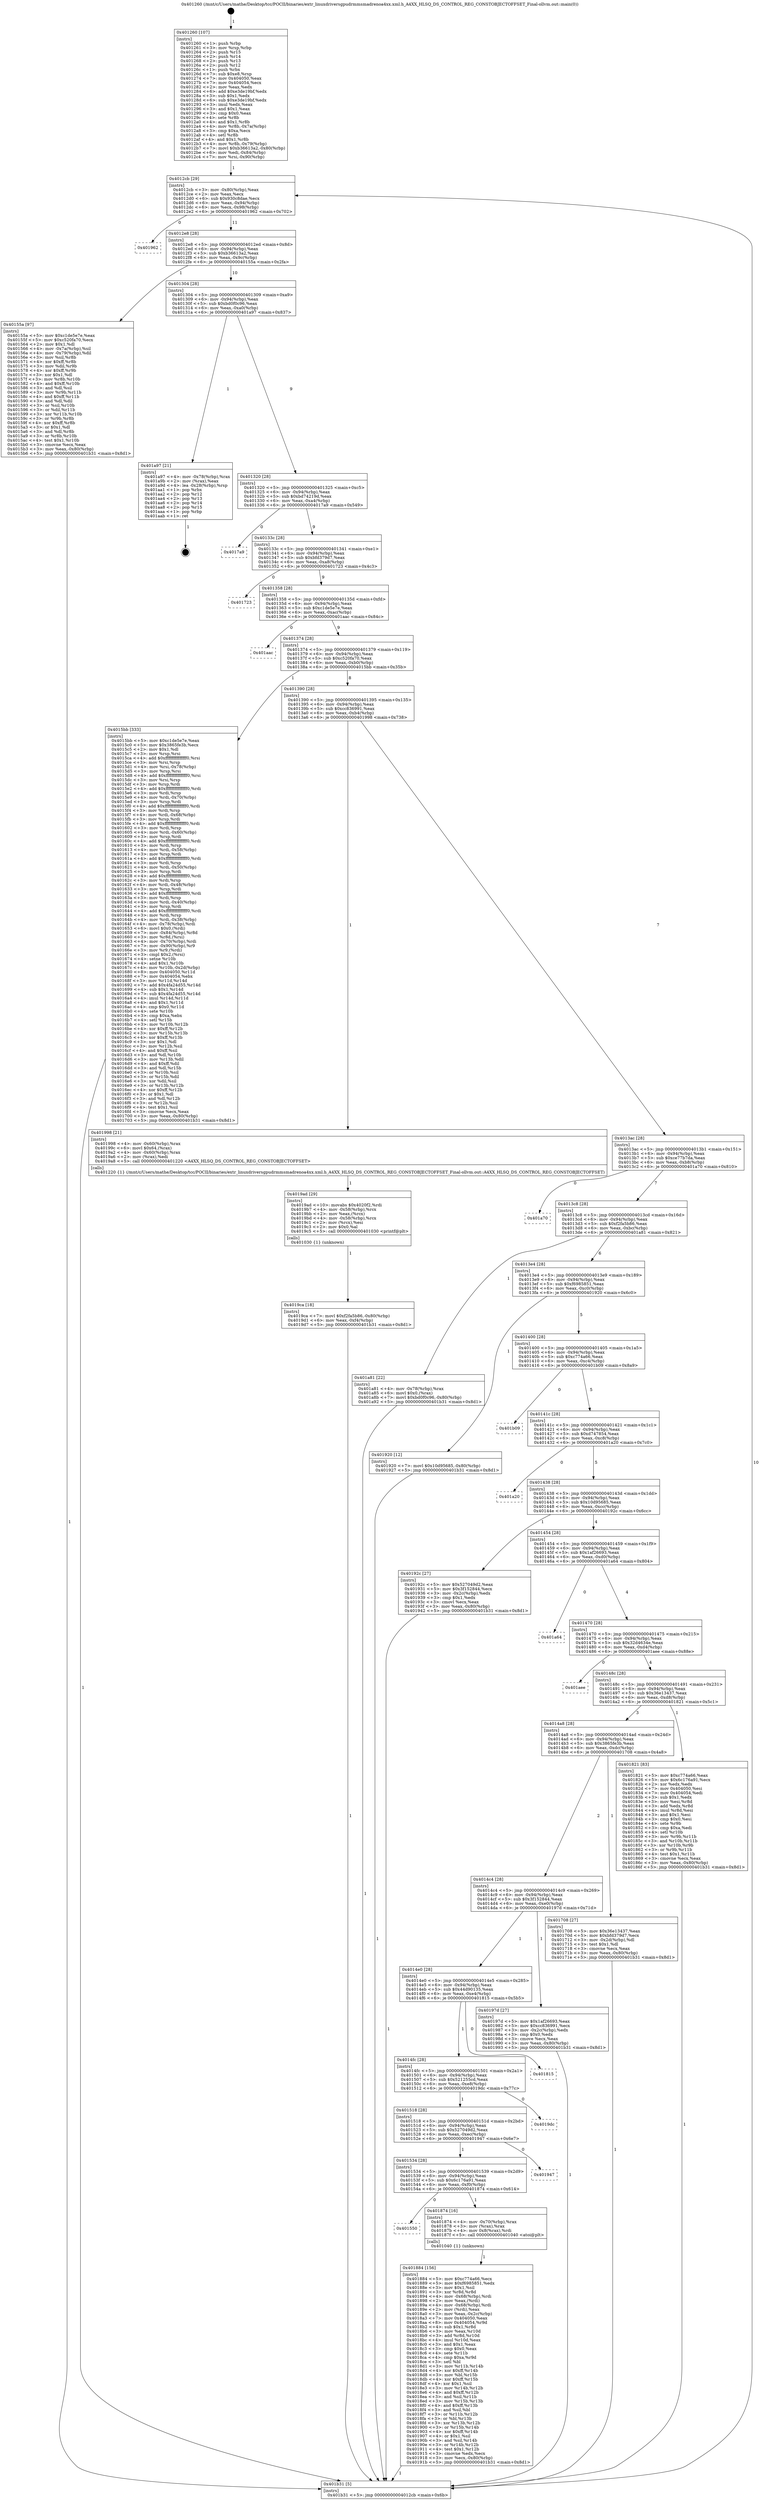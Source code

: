 digraph "0x401260" {
  label = "0x401260 (/mnt/c/Users/mathe/Desktop/tcc/POCII/binaries/extr_linuxdriversgpudrmmsmadrenoa4xx.xml.h_A4XX_HLSQ_DS_CONTROL_REG_CONSTOBJECTOFFSET_Final-ollvm.out::main(0))"
  labelloc = "t"
  node[shape=record]

  Entry [label="",width=0.3,height=0.3,shape=circle,fillcolor=black,style=filled]
  "0x4012cb" [label="{
     0x4012cb [29]\l
     | [instrs]\l
     &nbsp;&nbsp;0x4012cb \<+3\>: mov -0x80(%rbp),%eax\l
     &nbsp;&nbsp;0x4012ce \<+2\>: mov %eax,%ecx\l
     &nbsp;&nbsp;0x4012d0 \<+6\>: sub $0x930c8dae,%ecx\l
     &nbsp;&nbsp;0x4012d6 \<+6\>: mov %eax,-0x94(%rbp)\l
     &nbsp;&nbsp;0x4012dc \<+6\>: mov %ecx,-0x98(%rbp)\l
     &nbsp;&nbsp;0x4012e2 \<+6\>: je 0000000000401962 \<main+0x702\>\l
  }"]
  "0x401962" [label="{
     0x401962\l
  }", style=dashed]
  "0x4012e8" [label="{
     0x4012e8 [28]\l
     | [instrs]\l
     &nbsp;&nbsp;0x4012e8 \<+5\>: jmp 00000000004012ed \<main+0x8d\>\l
     &nbsp;&nbsp;0x4012ed \<+6\>: mov -0x94(%rbp),%eax\l
     &nbsp;&nbsp;0x4012f3 \<+5\>: sub $0xb36613a2,%eax\l
     &nbsp;&nbsp;0x4012f8 \<+6\>: mov %eax,-0x9c(%rbp)\l
     &nbsp;&nbsp;0x4012fe \<+6\>: je 000000000040155a \<main+0x2fa\>\l
  }"]
  Exit [label="",width=0.3,height=0.3,shape=circle,fillcolor=black,style=filled,peripheries=2]
  "0x40155a" [label="{
     0x40155a [97]\l
     | [instrs]\l
     &nbsp;&nbsp;0x40155a \<+5\>: mov $0xc1de5e7e,%eax\l
     &nbsp;&nbsp;0x40155f \<+5\>: mov $0xc520fa70,%ecx\l
     &nbsp;&nbsp;0x401564 \<+2\>: mov $0x1,%dl\l
     &nbsp;&nbsp;0x401566 \<+4\>: mov -0x7a(%rbp),%sil\l
     &nbsp;&nbsp;0x40156a \<+4\>: mov -0x79(%rbp),%dil\l
     &nbsp;&nbsp;0x40156e \<+3\>: mov %sil,%r8b\l
     &nbsp;&nbsp;0x401571 \<+4\>: xor $0xff,%r8b\l
     &nbsp;&nbsp;0x401575 \<+3\>: mov %dil,%r9b\l
     &nbsp;&nbsp;0x401578 \<+4\>: xor $0xff,%r9b\l
     &nbsp;&nbsp;0x40157c \<+3\>: xor $0x1,%dl\l
     &nbsp;&nbsp;0x40157f \<+3\>: mov %r8b,%r10b\l
     &nbsp;&nbsp;0x401582 \<+4\>: and $0xff,%r10b\l
     &nbsp;&nbsp;0x401586 \<+3\>: and %dl,%sil\l
     &nbsp;&nbsp;0x401589 \<+3\>: mov %r9b,%r11b\l
     &nbsp;&nbsp;0x40158c \<+4\>: and $0xff,%r11b\l
     &nbsp;&nbsp;0x401590 \<+3\>: and %dl,%dil\l
     &nbsp;&nbsp;0x401593 \<+3\>: or %sil,%r10b\l
     &nbsp;&nbsp;0x401596 \<+3\>: or %dil,%r11b\l
     &nbsp;&nbsp;0x401599 \<+3\>: xor %r11b,%r10b\l
     &nbsp;&nbsp;0x40159c \<+3\>: or %r9b,%r8b\l
     &nbsp;&nbsp;0x40159f \<+4\>: xor $0xff,%r8b\l
     &nbsp;&nbsp;0x4015a3 \<+3\>: or $0x1,%dl\l
     &nbsp;&nbsp;0x4015a6 \<+3\>: and %dl,%r8b\l
     &nbsp;&nbsp;0x4015a9 \<+3\>: or %r8b,%r10b\l
     &nbsp;&nbsp;0x4015ac \<+4\>: test $0x1,%r10b\l
     &nbsp;&nbsp;0x4015b0 \<+3\>: cmovne %ecx,%eax\l
     &nbsp;&nbsp;0x4015b3 \<+3\>: mov %eax,-0x80(%rbp)\l
     &nbsp;&nbsp;0x4015b6 \<+5\>: jmp 0000000000401b31 \<main+0x8d1\>\l
  }"]
  "0x401304" [label="{
     0x401304 [28]\l
     | [instrs]\l
     &nbsp;&nbsp;0x401304 \<+5\>: jmp 0000000000401309 \<main+0xa9\>\l
     &nbsp;&nbsp;0x401309 \<+6\>: mov -0x94(%rbp),%eax\l
     &nbsp;&nbsp;0x40130f \<+5\>: sub $0xbd0f0c96,%eax\l
     &nbsp;&nbsp;0x401314 \<+6\>: mov %eax,-0xa0(%rbp)\l
     &nbsp;&nbsp;0x40131a \<+6\>: je 0000000000401a97 \<main+0x837\>\l
  }"]
  "0x401b31" [label="{
     0x401b31 [5]\l
     | [instrs]\l
     &nbsp;&nbsp;0x401b31 \<+5\>: jmp 00000000004012cb \<main+0x6b\>\l
  }"]
  "0x401260" [label="{
     0x401260 [107]\l
     | [instrs]\l
     &nbsp;&nbsp;0x401260 \<+1\>: push %rbp\l
     &nbsp;&nbsp;0x401261 \<+3\>: mov %rsp,%rbp\l
     &nbsp;&nbsp;0x401264 \<+2\>: push %r15\l
     &nbsp;&nbsp;0x401266 \<+2\>: push %r14\l
     &nbsp;&nbsp;0x401268 \<+2\>: push %r13\l
     &nbsp;&nbsp;0x40126a \<+2\>: push %r12\l
     &nbsp;&nbsp;0x40126c \<+1\>: push %rbx\l
     &nbsp;&nbsp;0x40126d \<+7\>: sub $0xe8,%rsp\l
     &nbsp;&nbsp;0x401274 \<+7\>: mov 0x404050,%eax\l
     &nbsp;&nbsp;0x40127b \<+7\>: mov 0x404054,%ecx\l
     &nbsp;&nbsp;0x401282 \<+2\>: mov %eax,%edx\l
     &nbsp;&nbsp;0x401284 \<+6\>: add $0xe3de19bf,%edx\l
     &nbsp;&nbsp;0x40128a \<+3\>: sub $0x1,%edx\l
     &nbsp;&nbsp;0x40128d \<+6\>: sub $0xe3de19bf,%edx\l
     &nbsp;&nbsp;0x401293 \<+3\>: imul %edx,%eax\l
     &nbsp;&nbsp;0x401296 \<+3\>: and $0x1,%eax\l
     &nbsp;&nbsp;0x401299 \<+3\>: cmp $0x0,%eax\l
     &nbsp;&nbsp;0x40129c \<+4\>: sete %r8b\l
     &nbsp;&nbsp;0x4012a0 \<+4\>: and $0x1,%r8b\l
     &nbsp;&nbsp;0x4012a4 \<+4\>: mov %r8b,-0x7a(%rbp)\l
     &nbsp;&nbsp;0x4012a8 \<+3\>: cmp $0xa,%ecx\l
     &nbsp;&nbsp;0x4012ab \<+4\>: setl %r8b\l
     &nbsp;&nbsp;0x4012af \<+4\>: and $0x1,%r8b\l
     &nbsp;&nbsp;0x4012b3 \<+4\>: mov %r8b,-0x79(%rbp)\l
     &nbsp;&nbsp;0x4012b7 \<+7\>: movl $0xb36613a2,-0x80(%rbp)\l
     &nbsp;&nbsp;0x4012be \<+6\>: mov %edi,-0x84(%rbp)\l
     &nbsp;&nbsp;0x4012c4 \<+7\>: mov %rsi,-0x90(%rbp)\l
  }"]
  "0x4019ca" [label="{
     0x4019ca [18]\l
     | [instrs]\l
     &nbsp;&nbsp;0x4019ca \<+7\>: movl $0xf2fa5b86,-0x80(%rbp)\l
     &nbsp;&nbsp;0x4019d1 \<+6\>: mov %eax,-0xf4(%rbp)\l
     &nbsp;&nbsp;0x4019d7 \<+5\>: jmp 0000000000401b31 \<main+0x8d1\>\l
  }"]
  "0x401a97" [label="{
     0x401a97 [21]\l
     | [instrs]\l
     &nbsp;&nbsp;0x401a97 \<+4\>: mov -0x78(%rbp),%rax\l
     &nbsp;&nbsp;0x401a9b \<+2\>: mov (%rax),%eax\l
     &nbsp;&nbsp;0x401a9d \<+4\>: lea -0x28(%rbp),%rsp\l
     &nbsp;&nbsp;0x401aa1 \<+1\>: pop %rbx\l
     &nbsp;&nbsp;0x401aa2 \<+2\>: pop %r12\l
     &nbsp;&nbsp;0x401aa4 \<+2\>: pop %r13\l
     &nbsp;&nbsp;0x401aa6 \<+2\>: pop %r14\l
     &nbsp;&nbsp;0x401aa8 \<+2\>: pop %r15\l
     &nbsp;&nbsp;0x401aaa \<+1\>: pop %rbp\l
     &nbsp;&nbsp;0x401aab \<+1\>: ret\l
  }"]
  "0x401320" [label="{
     0x401320 [28]\l
     | [instrs]\l
     &nbsp;&nbsp;0x401320 \<+5\>: jmp 0000000000401325 \<main+0xc5\>\l
     &nbsp;&nbsp;0x401325 \<+6\>: mov -0x94(%rbp),%eax\l
     &nbsp;&nbsp;0x40132b \<+5\>: sub $0xbd74219d,%eax\l
     &nbsp;&nbsp;0x401330 \<+6\>: mov %eax,-0xa4(%rbp)\l
     &nbsp;&nbsp;0x401336 \<+6\>: je 00000000004017a9 \<main+0x549\>\l
  }"]
  "0x4019ad" [label="{
     0x4019ad [29]\l
     | [instrs]\l
     &nbsp;&nbsp;0x4019ad \<+10\>: movabs $0x4020f2,%rdi\l
     &nbsp;&nbsp;0x4019b7 \<+4\>: mov -0x58(%rbp),%rcx\l
     &nbsp;&nbsp;0x4019bb \<+2\>: mov %eax,(%rcx)\l
     &nbsp;&nbsp;0x4019bd \<+4\>: mov -0x58(%rbp),%rcx\l
     &nbsp;&nbsp;0x4019c1 \<+2\>: mov (%rcx),%esi\l
     &nbsp;&nbsp;0x4019c3 \<+2\>: mov $0x0,%al\l
     &nbsp;&nbsp;0x4019c5 \<+5\>: call 0000000000401030 \<printf@plt\>\l
     | [calls]\l
     &nbsp;&nbsp;0x401030 \{1\} (unknown)\l
  }"]
  "0x4017a9" [label="{
     0x4017a9\l
  }", style=dashed]
  "0x40133c" [label="{
     0x40133c [28]\l
     | [instrs]\l
     &nbsp;&nbsp;0x40133c \<+5\>: jmp 0000000000401341 \<main+0xe1\>\l
     &nbsp;&nbsp;0x401341 \<+6\>: mov -0x94(%rbp),%eax\l
     &nbsp;&nbsp;0x401347 \<+5\>: sub $0xbfd379d7,%eax\l
     &nbsp;&nbsp;0x40134c \<+6\>: mov %eax,-0xa8(%rbp)\l
     &nbsp;&nbsp;0x401352 \<+6\>: je 0000000000401723 \<main+0x4c3\>\l
  }"]
  "0x401884" [label="{
     0x401884 [156]\l
     | [instrs]\l
     &nbsp;&nbsp;0x401884 \<+5\>: mov $0xc774a66,%ecx\l
     &nbsp;&nbsp;0x401889 \<+5\>: mov $0xf6985851,%edx\l
     &nbsp;&nbsp;0x40188e \<+3\>: mov $0x1,%sil\l
     &nbsp;&nbsp;0x401891 \<+3\>: xor %r8d,%r8d\l
     &nbsp;&nbsp;0x401894 \<+4\>: mov -0x68(%rbp),%rdi\l
     &nbsp;&nbsp;0x401898 \<+2\>: mov %eax,(%rdi)\l
     &nbsp;&nbsp;0x40189a \<+4\>: mov -0x68(%rbp),%rdi\l
     &nbsp;&nbsp;0x40189e \<+2\>: mov (%rdi),%eax\l
     &nbsp;&nbsp;0x4018a0 \<+3\>: mov %eax,-0x2c(%rbp)\l
     &nbsp;&nbsp;0x4018a3 \<+7\>: mov 0x404050,%eax\l
     &nbsp;&nbsp;0x4018aa \<+8\>: mov 0x404054,%r9d\l
     &nbsp;&nbsp;0x4018b2 \<+4\>: sub $0x1,%r8d\l
     &nbsp;&nbsp;0x4018b6 \<+3\>: mov %eax,%r10d\l
     &nbsp;&nbsp;0x4018b9 \<+3\>: add %r8d,%r10d\l
     &nbsp;&nbsp;0x4018bc \<+4\>: imul %r10d,%eax\l
     &nbsp;&nbsp;0x4018c0 \<+3\>: and $0x1,%eax\l
     &nbsp;&nbsp;0x4018c3 \<+3\>: cmp $0x0,%eax\l
     &nbsp;&nbsp;0x4018c6 \<+4\>: sete %r11b\l
     &nbsp;&nbsp;0x4018ca \<+4\>: cmp $0xa,%r9d\l
     &nbsp;&nbsp;0x4018ce \<+3\>: setl %bl\l
     &nbsp;&nbsp;0x4018d1 \<+3\>: mov %r11b,%r14b\l
     &nbsp;&nbsp;0x4018d4 \<+4\>: xor $0xff,%r14b\l
     &nbsp;&nbsp;0x4018d8 \<+3\>: mov %bl,%r15b\l
     &nbsp;&nbsp;0x4018db \<+4\>: xor $0xff,%r15b\l
     &nbsp;&nbsp;0x4018df \<+4\>: xor $0x1,%sil\l
     &nbsp;&nbsp;0x4018e3 \<+3\>: mov %r14b,%r12b\l
     &nbsp;&nbsp;0x4018e6 \<+4\>: and $0xff,%r12b\l
     &nbsp;&nbsp;0x4018ea \<+3\>: and %sil,%r11b\l
     &nbsp;&nbsp;0x4018ed \<+3\>: mov %r15b,%r13b\l
     &nbsp;&nbsp;0x4018f0 \<+4\>: and $0xff,%r13b\l
     &nbsp;&nbsp;0x4018f4 \<+3\>: and %sil,%bl\l
     &nbsp;&nbsp;0x4018f7 \<+3\>: or %r11b,%r12b\l
     &nbsp;&nbsp;0x4018fa \<+3\>: or %bl,%r13b\l
     &nbsp;&nbsp;0x4018fd \<+3\>: xor %r13b,%r12b\l
     &nbsp;&nbsp;0x401900 \<+3\>: or %r15b,%r14b\l
     &nbsp;&nbsp;0x401903 \<+4\>: xor $0xff,%r14b\l
     &nbsp;&nbsp;0x401907 \<+4\>: or $0x1,%sil\l
     &nbsp;&nbsp;0x40190b \<+3\>: and %sil,%r14b\l
     &nbsp;&nbsp;0x40190e \<+3\>: or %r14b,%r12b\l
     &nbsp;&nbsp;0x401911 \<+4\>: test $0x1,%r12b\l
     &nbsp;&nbsp;0x401915 \<+3\>: cmovne %edx,%ecx\l
     &nbsp;&nbsp;0x401918 \<+3\>: mov %ecx,-0x80(%rbp)\l
     &nbsp;&nbsp;0x40191b \<+5\>: jmp 0000000000401b31 \<main+0x8d1\>\l
  }"]
  "0x401723" [label="{
     0x401723\l
  }", style=dashed]
  "0x401358" [label="{
     0x401358 [28]\l
     | [instrs]\l
     &nbsp;&nbsp;0x401358 \<+5\>: jmp 000000000040135d \<main+0xfd\>\l
     &nbsp;&nbsp;0x40135d \<+6\>: mov -0x94(%rbp),%eax\l
     &nbsp;&nbsp;0x401363 \<+5\>: sub $0xc1de5e7e,%eax\l
     &nbsp;&nbsp;0x401368 \<+6\>: mov %eax,-0xac(%rbp)\l
     &nbsp;&nbsp;0x40136e \<+6\>: je 0000000000401aac \<main+0x84c\>\l
  }"]
  "0x401550" [label="{
     0x401550\l
  }", style=dashed]
  "0x401aac" [label="{
     0x401aac\l
  }", style=dashed]
  "0x401374" [label="{
     0x401374 [28]\l
     | [instrs]\l
     &nbsp;&nbsp;0x401374 \<+5\>: jmp 0000000000401379 \<main+0x119\>\l
     &nbsp;&nbsp;0x401379 \<+6\>: mov -0x94(%rbp),%eax\l
     &nbsp;&nbsp;0x40137f \<+5\>: sub $0xc520fa70,%eax\l
     &nbsp;&nbsp;0x401384 \<+6\>: mov %eax,-0xb0(%rbp)\l
     &nbsp;&nbsp;0x40138a \<+6\>: je 00000000004015bb \<main+0x35b\>\l
  }"]
  "0x401874" [label="{
     0x401874 [16]\l
     | [instrs]\l
     &nbsp;&nbsp;0x401874 \<+4\>: mov -0x70(%rbp),%rax\l
     &nbsp;&nbsp;0x401878 \<+3\>: mov (%rax),%rax\l
     &nbsp;&nbsp;0x40187b \<+4\>: mov 0x8(%rax),%rdi\l
     &nbsp;&nbsp;0x40187f \<+5\>: call 0000000000401040 \<atoi@plt\>\l
     | [calls]\l
     &nbsp;&nbsp;0x401040 \{1\} (unknown)\l
  }"]
  "0x4015bb" [label="{
     0x4015bb [333]\l
     | [instrs]\l
     &nbsp;&nbsp;0x4015bb \<+5\>: mov $0xc1de5e7e,%eax\l
     &nbsp;&nbsp;0x4015c0 \<+5\>: mov $0x3865fe3b,%ecx\l
     &nbsp;&nbsp;0x4015c5 \<+2\>: mov $0x1,%dl\l
     &nbsp;&nbsp;0x4015c7 \<+3\>: mov %rsp,%rsi\l
     &nbsp;&nbsp;0x4015ca \<+4\>: add $0xfffffffffffffff0,%rsi\l
     &nbsp;&nbsp;0x4015ce \<+3\>: mov %rsi,%rsp\l
     &nbsp;&nbsp;0x4015d1 \<+4\>: mov %rsi,-0x78(%rbp)\l
     &nbsp;&nbsp;0x4015d5 \<+3\>: mov %rsp,%rsi\l
     &nbsp;&nbsp;0x4015d8 \<+4\>: add $0xfffffffffffffff0,%rsi\l
     &nbsp;&nbsp;0x4015dc \<+3\>: mov %rsi,%rsp\l
     &nbsp;&nbsp;0x4015df \<+3\>: mov %rsp,%rdi\l
     &nbsp;&nbsp;0x4015e2 \<+4\>: add $0xfffffffffffffff0,%rdi\l
     &nbsp;&nbsp;0x4015e6 \<+3\>: mov %rdi,%rsp\l
     &nbsp;&nbsp;0x4015e9 \<+4\>: mov %rdi,-0x70(%rbp)\l
     &nbsp;&nbsp;0x4015ed \<+3\>: mov %rsp,%rdi\l
     &nbsp;&nbsp;0x4015f0 \<+4\>: add $0xfffffffffffffff0,%rdi\l
     &nbsp;&nbsp;0x4015f4 \<+3\>: mov %rdi,%rsp\l
     &nbsp;&nbsp;0x4015f7 \<+4\>: mov %rdi,-0x68(%rbp)\l
     &nbsp;&nbsp;0x4015fb \<+3\>: mov %rsp,%rdi\l
     &nbsp;&nbsp;0x4015fe \<+4\>: add $0xfffffffffffffff0,%rdi\l
     &nbsp;&nbsp;0x401602 \<+3\>: mov %rdi,%rsp\l
     &nbsp;&nbsp;0x401605 \<+4\>: mov %rdi,-0x60(%rbp)\l
     &nbsp;&nbsp;0x401609 \<+3\>: mov %rsp,%rdi\l
     &nbsp;&nbsp;0x40160c \<+4\>: add $0xfffffffffffffff0,%rdi\l
     &nbsp;&nbsp;0x401610 \<+3\>: mov %rdi,%rsp\l
     &nbsp;&nbsp;0x401613 \<+4\>: mov %rdi,-0x58(%rbp)\l
     &nbsp;&nbsp;0x401617 \<+3\>: mov %rsp,%rdi\l
     &nbsp;&nbsp;0x40161a \<+4\>: add $0xfffffffffffffff0,%rdi\l
     &nbsp;&nbsp;0x40161e \<+3\>: mov %rdi,%rsp\l
     &nbsp;&nbsp;0x401621 \<+4\>: mov %rdi,-0x50(%rbp)\l
     &nbsp;&nbsp;0x401625 \<+3\>: mov %rsp,%rdi\l
     &nbsp;&nbsp;0x401628 \<+4\>: add $0xfffffffffffffff0,%rdi\l
     &nbsp;&nbsp;0x40162c \<+3\>: mov %rdi,%rsp\l
     &nbsp;&nbsp;0x40162f \<+4\>: mov %rdi,-0x48(%rbp)\l
     &nbsp;&nbsp;0x401633 \<+3\>: mov %rsp,%rdi\l
     &nbsp;&nbsp;0x401636 \<+4\>: add $0xfffffffffffffff0,%rdi\l
     &nbsp;&nbsp;0x40163a \<+3\>: mov %rdi,%rsp\l
     &nbsp;&nbsp;0x40163d \<+4\>: mov %rdi,-0x40(%rbp)\l
     &nbsp;&nbsp;0x401641 \<+3\>: mov %rsp,%rdi\l
     &nbsp;&nbsp;0x401644 \<+4\>: add $0xfffffffffffffff0,%rdi\l
     &nbsp;&nbsp;0x401648 \<+3\>: mov %rdi,%rsp\l
     &nbsp;&nbsp;0x40164b \<+4\>: mov %rdi,-0x38(%rbp)\l
     &nbsp;&nbsp;0x40164f \<+4\>: mov -0x78(%rbp),%rdi\l
     &nbsp;&nbsp;0x401653 \<+6\>: movl $0x0,(%rdi)\l
     &nbsp;&nbsp;0x401659 \<+7\>: mov -0x84(%rbp),%r8d\l
     &nbsp;&nbsp;0x401660 \<+3\>: mov %r8d,(%rsi)\l
     &nbsp;&nbsp;0x401663 \<+4\>: mov -0x70(%rbp),%rdi\l
     &nbsp;&nbsp;0x401667 \<+7\>: mov -0x90(%rbp),%r9\l
     &nbsp;&nbsp;0x40166e \<+3\>: mov %r9,(%rdi)\l
     &nbsp;&nbsp;0x401671 \<+3\>: cmpl $0x2,(%rsi)\l
     &nbsp;&nbsp;0x401674 \<+4\>: setne %r10b\l
     &nbsp;&nbsp;0x401678 \<+4\>: and $0x1,%r10b\l
     &nbsp;&nbsp;0x40167c \<+4\>: mov %r10b,-0x2d(%rbp)\l
     &nbsp;&nbsp;0x401680 \<+8\>: mov 0x404050,%r11d\l
     &nbsp;&nbsp;0x401688 \<+7\>: mov 0x404054,%ebx\l
     &nbsp;&nbsp;0x40168f \<+3\>: mov %r11d,%r14d\l
     &nbsp;&nbsp;0x401692 \<+7\>: add $0x4fa24d55,%r14d\l
     &nbsp;&nbsp;0x401699 \<+4\>: sub $0x1,%r14d\l
     &nbsp;&nbsp;0x40169d \<+7\>: sub $0x4fa24d55,%r14d\l
     &nbsp;&nbsp;0x4016a4 \<+4\>: imul %r14d,%r11d\l
     &nbsp;&nbsp;0x4016a8 \<+4\>: and $0x1,%r11d\l
     &nbsp;&nbsp;0x4016ac \<+4\>: cmp $0x0,%r11d\l
     &nbsp;&nbsp;0x4016b0 \<+4\>: sete %r10b\l
     &nbsp;&nbsp;0x4016b4 \<+3\>: cmp $0xa,%ebx\l
     &nbsp;&nbsp;0x4016b7 \<+4\>: setl %r15b\l
     &nbsp;&nbsp;0x4016bb \<+3\>: mov %r10b,%r12b\l
     &nbsp;&nbsp;0x4016be \<+4\>: xor $0xff,%r12b\l
     &nbsp;&nbsp;0x4016c2 \<+3\>: mov %r15b,%r13b\l
     &nbsp;&nbsp;0x4016c5 \<+4\>: xor $0xff,%r13b\l
     &nbsp;&nbsp;0x4016c9 \<+3\>: xor $0x1,%dl\l
     &nbsp;&nbsp;0x4016cc \<+3\>: mov %r12b,%sil\l
     &nbsp;&nbsp;0x4016cf \<+4\>: and $0xff,%sil\l
     &nbsp;&nbsp;0x4016d3 \<+3\>: and %dl,%r10b\l
     &nbsp;&nbsp;0x4016d6 \<+3\>: mov %r13b,%dil\l
     &nbsp;&nbsp;0x4016d9 \<+4\>: and $0xff,%dil\l
     &nbsp;&nbsp;0x4016dd \<+3\>: and %dl,%r15b\l
     &nbsp;&nbsp;0x4016e0 \<+3\>: or %r10b,%sil\l
     &nbsp;&nbsp;0x4016e3 \<+3\>: or %r15b,%dil\l
     &nbsp;&nbsp;0x4016e6 \<+3\>: xor %dil,%sil\l
     &nbsp;&nbsp;0x4016e9 \<+3\>: or %r13b,%r12b\l
     &nbsp;&nbsp;0x4016ec \<+4\>: xor $0xff,%r12b\l
     &nbsp;&nbsp;0x4016f0 \<+3\>: or $0x1,%dl\l
     &nbsp;&nbsp;0x4016f3 \<+3\>: and %dl,%r12b\l
     &nbsp;&nbsp;0x4016f6 \<+3\>: or %r12b,%sil\l
     &nbsp;&nbsp;0x4016f9 \<+4\>: test $0x1,%sil\l
     &nbsp;&nbsp;0x4016fd \<+3\>: cmovne %ecx,%eax\l
     &nbsp;&nbsp;0x401700 \<+3\>: mov %eax,-0x80(%rbp)\l
     &nbsp;&nbsp;0x401703 \<+5\>: jmp 0000000000401b31 \<main+0x8d1\>\l
  }"]
  "0x401390" [label="{
     0x401390 [28]\l
     | [instrs]\l
     &nbsp;&nbsp;0x401390 \<+5\>: jmp 0000000000401395 \<main+0x135\>\l
     &nbsp;&nbsp;0x401395 \<+6\>: mov -0x94(%rbp),%eax\l
     &nbsp;&nbsp;0x40139b \<+5\>: sub $0xcc836991,%eax\l
     &nbsp;&nbsp;0x4013a0 \<+6\>: mov %eax,-0xb4(%rbp)\l
     &nbsp;&nbsp;0x4013a6 \<+6\>: je 0000000000401998 \<main+0x738\>\l
  }"]
  "0x401534" [label="{
     0x401534 [28]\l
     | [instrs]\l
     &nbsp;&nbsp;0x401534 \<+5\>: jmp 0000000000401539 \<main+0x2d9\>\l
     &nbsp;&nbsp;0x401539 \<+6\>: mov -0x94(%rbp),%eax\l
     &nbsp;&nbsp;0x40153f \<+5\>: sub $0x6c176a91,%eax\l
     &nbsp;&nbsp;0x401544 \<+6\>: mov %eax,-0xf0(%rbp)\l
     &nbsp;&nbsp;0x40154a \<+6\>: je 0000000000401874 \<main+0x614\>\l
  }"]
  "0x401947" [label="{
     0x401947\l
  }", style=dashed]
  "0x401998" [label="{
     0x401998 [21]\l
     | [instrs]\l
     &nbsp;&nbsp;0x401998 \<+4\>: mov -0x60(%rbp),%rax\l
     &nbsp;&nbsp;0x40199c \<+6\>: movl $0x64,(%rax)\l
     &nbsp;&nbsp;0x4019a2 \<+4\>: mov -0x60(%rbp),%rax\l
     &nbsp;&nbsp;0x4019a6 \<+2\>: mov (%rax),%edi\l
     &nbsp;&nbsp;0x4019a8 \<+5\>: call 0000000000401220 \<A4XX_HLSQ_DS_CONTROL_REG_CONSTOBJECTOFFSET\>\l
     | [calls]\l
     &nbsp;&nbsp;0x401220 \{1\} (/mnt/c/Users/mathe/Desktop/tcc/POCII/binaries/extr_linuxdriversgpudrmmsmadrenoa4xx.xml.h_A4XX_HLSQ_DS_CONTROL_REG_CONSTOBJECTOFFSET_Final-ollvm.out::A4XX_HLSQ_DS_CONTROL_REG_CONSTOBJECTOFFSET)\l
  }"]
  "0x4013ac" [label="{
     0x4013ac [28]\l
     | [instrs]\l
     &nbsp;&nbsp;0x4013ac \<+5\>: jmp 00000000004013b1 \<main+0x151\>\l
     &nbsp;&nbsp;0x4013b1 \<+6\>: mov -0x94(%rbp),%eax\l
     &nbsp;&nbsp;0x4013b7 \<+5\>: sub $0xce77b7da,%eax\l
     &nbsp;&nbsp;0x4013bc \<+6\>: mov %eax,-0xb8(%rbp)\l
     &nbsp;&nbsp;0x4013c2 \<+6\>: je 0000000000401a70 \<main+0x810\>\l
  }"]
  "0x401518" [label="{
     0x401518 [28]\l
     | [instrs]\l
     &nbsp;&nbsp;0x401518 \<+5\>: jmp 000000000040151d \<main+0x2bd\>\l
     &nbsp;&nbsp;0x40151d \<+6\>: mov -0x94(%rbp),%eax\l
     &nbsp;&nbsp;0x401523 \<+5\>: sub $0x527049d2,%eax\l
     &nbsp;&nbsp;0x401528 \<+6\>: mov %eax,-0xec(%rbp)\l
     &nbsp;&nbsp;0x40152e \<+6\>: je 0000000000401947 \<main+0x6e7\>\l
  }"]
  "0x401a70" [label="{
     0x401a70\l
  }", style=dashed]
  "0x4013c8" [label="{
     0x4013c8 [28]\l
     | [instrs]\l
     &nbsp;&nbsp;0x4013c8 \<+5\>: jmp 00000000004013cd \<main+0x16d\>\l
     &nbsp;&nbsp;0x4013cd \<+6\>: mov -0x94(%rbp),%eax\l
     &nbsp;&nbsp;0x4013d3 \<+5\>: sub $0xf2fa5b86,%eax\l
     &nbsp;&nbsp;0x4013d8 \<+6\>: mov %eax,-0xbc(%rbp)\l
     &nbsp;&nbsp;0x4013de \<+6\>: je 0000000000401a81 \<main+0x821\>\l
  }"]
  "0x4019dc" [label="{
     0x4019dc\l
  }", style=dashed]
  "0x401a81" [label="{
     0x401a81 [22]\l
     | [instrs]\l
     &nbsp;&nbsp;0x401a81 \<+4\>: mov -0x78(%rbp),%rax\l
     &nbsp;&nbsp;0x401a85 \<+6\>: movl $0x0,(%rax)\l
     &nbsp;&nbsp;0x401a8b \<+7\>: movl $0xbd0f0c96,-0x80(%rbp)\l
     &nbsp;&nbsp;0x401a92 \<+5\>: jmp 0000000000401b31 \<main+0x8d1\>\l
  }"]
  "0x4013e4" [label="{
     0x4013e4 [28]\l
     | [instrs]\l
     &nbsp;&nbsp;0x4013e4 \<+5\>: jmp 00000000004013e9 \<main+0x189\>\l
     &nbsp;&nbsp;0x4013e9 \<+6\>: mov -0x94(%rbp),%eax\l
     &nbsp;&nbsp;0x4013ef \<+5\>: sub $0xf6985851,%eax\l
     &nbsp;&nbsp;0x4013f4 \<+6\>: mov %eax,-0xc0(%rbp)\l
     &nbsp;&nbsp;0x4013fa \<+6\>: je 0000000000401920 \<main+0x6c0\>\l
  }"]
  "0x4014fc" [label="{
     0x4014fc [28]\l
     | [instrs]\l
     &nbsp;&nbsp;0x4014fc \<+5\>: jmp 0000000000401501 \<main+0x2a1\>\l
     &nbsp;&nbsp;0x401501 \<+6\>: mov -0x94(%rbp),%eax\l
     &nbsp;&nbsp;0x401507 \<+5\>: sub $0x521255cd,%eax\l
     &nbsp;&nbsp;0x40150c \<+6\>: mov %eax,-0xe8(%rbp)\l
     &nbsp;&nbsp;0x401512 \<+6\>: je 00000000004019dc \<main+0x77c\>\l
  }"]
  "0x401920" [label="{
     0x401920 [12]\l
     | [instrs]\l
     &nbsp;&nbsp;0x401920 \<+7\>: movl $0x10d95685,-0x80(%rbp)\l
     &nbsp;&nbsp;0x401927 \<+5\>: jmp 0000000000401b31 \<main+0x8d1\>\l
  }"]
  "0x401400" [label="{
     0x401400 [28]\l
     | [instrs]\l
     &nbsp;&nbsp;0x401400 \<+5\>: jmp 0000000000401405 \<main+0x1a5\>\l
     &nbsp;&nbsp;0x401405 \<+6\>: mov -0x94(%rbp),%eax\l
     &nbsp;&nbsp;0x40140b \<+5\>: sub $0xc774a66,%eax\l
     &nbsp;&nbsp;0x401410 \<+6\>: mov %eax,-0xc4(%rbp)\l
     &nbsp;&nbsp;0x401416 \<+6\>: je 0000000000401b09 \<main+0x8a9\>\l
  }"]
  "0x401815" [label="{
     0x401815\l
  }", style=dashed]
  "0x401b09" [label="{
     0x401b09\l
  }", style=dashed]
  "0x40141c" [label="{
     0x40141c [28]\l
     | [instrs]\l
     &nbsp;&nbsp;0x40141c \<+5\>: jmp 0000000000401421 \<main+0x1c1\>\l
     &nbsp;&nbsp;0x401421 \<+6\>: mov -0x94(%rbp),%eax\l
     &nbsp;&nbsp;0x401427 \<+5\>: sub $0xd747854,%eax\l
     &nbsp;&nbsp;0x40142c \<+6\>: mov %eax,-0xc8(%rbp)\l
     &nbsp;&nbsp;0x401432 \<+6\>: je 0000000000401a20 \<main+0x7c0\>\l
  }"]
  "0x4014e0" [label="{
     0x4014e0 [28]\l
     | [instrs]\l
     &nbsp;&nbsp;0x4014e0 \<+5\>: jmp 00000000004014e5 \<main+0x285\>\l
     &nbsp;&nbsp;0x4014e5 \<+6\>: mov -0x94(%rbp),%eax\l
     &nbsp;&nbsp;0x4014eb \<+5\>: sub $0x44d90135,%eax\l
     &nbsp;&nbsp;0x4014f0 \<+6\>: mov %eax,-0xe4(%rbp)\l
     &nbsp;&nbsp;0x4014f6 \<+6\>: je 0000000000401815 \<main+0x5b5\>\l
  }"]
  "0x401a20" [label="{
     0x401a20\l
  }", style=dashed]
  "0x401438" [label="{
     0x401438 [28]\l
     | [instrs]\l
     &nbsp;&nbsp;0x401438 \<+5\>: jmp 000000000040143d \<main+0x1dd\>\l
     &nbsp;&nbsp;0x40143d \<+6\>: mov -0x94(%rbp),%eax\l
     &nbsp;&nbsp;0x401443 \<+5\>: sub $0x10d95685,%eax\l
     &nbsp;&nbsp;0x401448 \<+6\>: mov %eax,-0xcc(%rbp)\l
     &nbsp;&nbsp;0x40144e \<+6\>: je 000000000040192c \<main+0x6cc\>\l
  }"]
  "0x40197d" [label="{
     0x40197d [27]\l
     | [instrs]\l
     &nbsp;&nbsp;0x40197d \<+5\>: mov $0x1af26693,%eax\l
     &nbsp;&nbsp;0x401982 \<+5\>: mov $0xcc836991,%ecx\l
     &nbsp;&nbsp;0x401987 \<+3\>: mov -0x2c(%rbp),%edx\l
     &nbsp;&nbsp;0x40198a \<+3\>: cmp $0x0,%edx\l
     &nbsp;&nbsp;0x40198d \<+3\>: cmove %ecx,%eax\l
     &nbsp;&nbsp;0x401990 \<+3\>: mov %eax,-0x80(%rbp)\l
     &nbsp;&nbsp;0x401993 \<+5\>: jmp 0000000000401b31 \<main+0x8d1\>\l
  }"]
  "0x40192c" [label="{
     0x40192c [27]\l
     | [instrs]\l
     &nbsp;&nbsp;0x40192c \<+5\>: mov $0x527049d2,%eax\l
     &nbsp;&nbsp;0x401931 \<+5\>: mov $0x3f152844,%ecx\l
     &nbsp;&nbsp;0x401936 \<+3\>: mov -0x2c(%rbp),%edx\l
     &nbsp;&nbsp;0x401939 \<+3\>: cmp $0x1,%edx\l
     &nbsp;&nbsp;0x40193c \<+3\>: cmovl %ecx,%eax\l
     &nbsp;&nbsp;0x40193f \<+3\>: mov %eax,-0x80(%rbp)\l
     &nbsp;&nbsp;0x401942 \<+5\>: jmp 0000000000401b31 \<main+0x8d1\>\l
  }"]
  "0x401454" [label="{
     0x401454 [28]\l
     | [instrs]\l
     &nbsp;&nbsp;0x401454 \<+5\>: jmp 0000000000401459 \<main+0x1f9\>\l
     &nbsp;&nbsp;0x401459 \<+6\>: mov -0x94(%rbp),%eax\l
     &nbsp;&nbsp;0x40145f \<+5\>: sub $0x1af26693,%eax\l
     &nbsp;&nbsp;0x401464 \<+6\>: mov %eax,-0xd0(%rbp)\l
     &nbsp;&nbsp;0x40146a \<+6\>: je 0000000000401a64 \<main+0x804\>\l
  }"]
  "0x4014c4" [label="{
     0x4014c4 [28]\l
     | [instrs]\l
     &nbsp;&nbsp;0x4014c4 \<+5\>: jmp 00000000004014c9 \<main+0x269\>\l
     &nbsp;&nbsp;0x4014c9 \<+6\>: mov -0x94(%rbp),%eax\l
     &nbsp;&nbsp;0x4014cf \<+5\>: sub $0x3f152844,%eax\l
     &nbsp;&nbsp;0x4014d4 \<+6\>: mov %eax,-0xe0(%rbp)\l
     &nbsp;&nbsp;0x4014da \<+6\>: je 000000000040197d \<main+0x71d\>\l
  }"]
  "0x401a64" [label="{
     0x401a64\l
  }", style=dashed]
  "0x401470" [label="{
     0x401470 [28]\l
     | [instrs]\l
     &nbsp;&nbsp;0x401470 \<+5\>: jmp 0000000000401475 \<main+0x215\>\l
     &nbsp;&nbsp;0x401475 \<+6\>: mov -0x94(%rbp),%eax\l
     &nbsp;&nbsp;0x40147b \<+5\>: sub $0x32d4634e,%eax\l
     &nbsp;&nbsp;0x401480 \<+6\>: mov %eax,-0xd4(%rbp)\l
     &nbsp;&nbsp;0x401486 \<+6\>: je 0000000000401aee \<main+0x88e\>\l
  }"]
  "0x401708" [label="{
     0x401708 [27]\l
     | [instrs]\l
     &nbsp;&nbsp;0x401708 \<+5\>: mov $0x36e13437,%eax\l
     &nbsp;&nbsp;0x40170d \<+5\>: mov $0xbfd379d7,%ecx\l
     &nbsp;&nbsp;0x401712 \<+3\>: mov -0x2d(%rbp),%dl\l
     &nbsp;&nbsp;0x401715 \<+3\>: test $0x1,%dl\l
     &nbsp;&nbsp;0x401718 \<+3\>: cmovne %ecx,%eax\l
     &nbsp;&nbsp;0x40171b \<+3\>: mov %eax,-0x80(%rbp)\l
     &nbsp;&nbsp;0x40171e \<+5\>: jmp 0000000000401b31 \<main+0x8d1\>\l
  }"]
  "0x401aee" [label="{
     0x401aee\l
  }", style=dashed]
  "0x40148c" [label="{
     0x40148c [28]\l
     | [instrs]\l
     &nbsp;&nbsp;0x40148c \<+5\>: jmp 0000000000401491 \<main+0x231\>\l
     &nbsp;&nbsp;0x401491 \<+6\>: mov -0x94(%rbp),%eax\l
     &nbsp;&nbsp;0x401497 \<+5\>: sub $0x36e13437,%eax\l
     &nbsp;&nbsp;0x40149c \<+6\>: mov %eax,-0xd8(%rbp)\l
     &nbsp;&nbsp;0x4014a2 \<+6\>: je 0000000000401821 \<main+0x5c1\>\l
  }"]
  "0x4014a8" [label="{
     0x4014a8 [28]\l
     | [instrs]\l
     &nbsp;&nbsp;0x4014a8 \<+5\>: jmp 00000000004014ad \<main+0x24d\>\l
     &nbsp;&nbsp;0x4014ad \<+6\>: mov -0x94(%rbp),%eax\l
     &nbsp;&nbsp;0x4014b3 \<+5\>: sub $0x3865fe3b,%eax\l
     &nbsp;&nbsp;0x4014b8 \<+6\>: mov %eax,-0xdc(%rbp)\l
     &nbsp;&nbsp;0x4014be \<+6\>: je 0000000000401708 \<main+0x4a8\>\l
  }"]
  "0x401821" [label="{
     0x401821 [83]\l
     | [instrs]\l
     &nbsp;&nbsp;0x401821 \<+5\>: mov $0xc774a66,%eax\l
     &nbsp;&nbsp;0x401826 \<+5\>: mov $0x6c176a91,%ecx\l
     &nbsp;&nbsp;0x40182b \<+2\>: xor %edx,%edx\l
     &nbsp;&nbsp;0x40182d \<+7\>: mov 0x404050,%esi\l
     &nbsp;&nbsp;0x401834 \<+7\>: mov 0x404054,%edi\l
     &nbsp;&nbsp;0x40183b \<+3\>: sub $0x1,%edx\l
     &nbsp;&nbsp;0x40183e \<+3\>: mov %esi,%r8d\l
     &nbsp;&nbsp;0x401841 \<+3\>: add %edx,%r8d\l
     &nbsp;&nbsp;0x401844 \<+4\>: imul %r8d,%esi\l
     &nbsp;&nbsp;0x401848 \<+3\>: and $0x1,%esi\l
     &nbsp;&nbsp;0x40184b \<+3\>: cmp $0x0,%esi\l
     &nbsp;&nbsp;0x40184e \<+4\>: sete %r9b\l
     &nbsp;&nbsp;0x401852 \<+3\>: cmp $0xa,%edi\l
     &nbsp;&nbsp;0x401855 \<+4\>: setl %r10b\l
     &nbsp;&nbsp;0x401859 \<+3\>: mov %r9b,%r11b\l
     &nbsp;&nbsp;0x40185c \<+3\>: and %r10b,%r11b\l
     &nbsp;&nbsp;0x40185f \<+3\>: xor %r10b,%r9b\l
     &nbsp;&nbsp;0x401862 \<+3\>: or %r9b,%r11b\l
     &nbsp;&nbsp;0x401865 \<+4\>: test $0x1,%r11b\l
     &nbsp;&nbsp;0x401869 \<+3\>: cmovne %ecx,%eax\l
     &nbsp;&nbsp;0x40186c \<+3\>: mov %eax,-0x80(%rbp)\l
     &nbsp;&nbsp;0x40186f \<+5\>: jmp 0000000000401b31 \<main+0x8d1\>\l
  }"]
  Entry -> "0x401260" [label=" 1"]
  "0x4012cb" -> "0x401962" [label=" 0"]
  "0x4012cb" -> "0x4012e8" [label=" 11"]
  "0x401a97" -> Exit [label=" 1"]
  "0x4012e8" -> "0x40155a" [label=" 1"]
  "0x4012e8" -> "0x401304" [label=" 10"]
  "0x40155a" -> "0x401b31" [label=" 1"]
  "0x401260" -> "0x4012cb" [label=" 1"]
  "0x401b31" -> "0x4012cb" [label=" 10"]
  "0x401a81" -> "0x401b31" [label=" 1"]
  "0x401304" -> "0x401a97" [label=" 1"]
  "0x401304" -> "0x401320" [label=" 9"]
  "0x4019ca" -> "0x401b31" [label=" 1"]
  "0x401320" -> "0x4017a9" [label=" 0"]
  "0x401320" -> "0x40133c" [label=" 9"]
  "0x4019ad" -> "0x4019ca" [label=" 1"]
  "0x40133c" -> "0x401723" [label=" 0"]
  "0x40133c" -> "0x401358" [label=" 9"]
  "0x401998" -> "0x4019ad" [label=" 1"]
  "0x401358" -> "0x401aac" [label=" 0"]
  "0x401358" -> "0x401374" [label=" 9"]
  "0x40197d" -> "0x401b31" [label=" 1"]
  "0x401374" -> "0x4015bb" [label=" 1"]
  "0x401374" -> "0x401390" [label=" 8"]
  "0x40192c" -> "0x401b31" [label=" 1"]
  "0x4015bb" -> "0x401b31" [label=" 1"]
  "0x401884" -> "0x401b31" [label=" 1"]
  "0x401390" -> "0x401998" [label=" 1"]
  "0x401390" -> "0x4013ac" [label=" 7"]
  "0x401874" -> "0x401884" [label=" 1"]
  "0x4013ac" -> "0x401a70" [label=" 0"]
  "0x4013ac" -> "0x4013c8" [label=" 7"]
  "0x401534" -> "0x401874" [label=" 1"]
  "0x4013c8" -> "0x401a81" [label=" 1"]
  "0x4013c8" -> "0x4013e4" [label=" 6"]
  "0x401920" -> "0x401b31" [label=" 1"]
  "0x4013e4" -> "0x401920" [label=" 1"]
  "0x4013e4" -> "0x401400" [label=" 5"]
  "0x401518" -> "0x401947" [label=" 0"]
  "0x401400" -> "0x401b09" [label=" 0"]
  "0x401400" -> "0x40141c" [label=" 5"]
  "0x401534" -> "0x401550" [label=" 0"]
  "0x40141c" -> "0x401a20" [label=" 0"]
  "0x40141c" -> "0x401438" [label=" 5"]
  "0x4014fc" -> "0x4019dc" [label=" 0"]
  "0x401438" -> "0x40192c" [label=" 1"]
  "0x401438" -> "0x401454" [label=" 4"]
  "0x401518" -> "0x401534" [label=" 1"]
  "0x401454" -> "0x401a64" [label=" 0"]
  "0x401454" -> "0x401470" [label=" 4"]
  "0x4014e0" -> "0x401815" [label=" 0"]
  "0x401470" -> "0x401aee" [label=" 0"]
  "0x401470" -> "0x40148c" [label=" 4"]
  "0x4014fc" -> "0x401518" [label=" 1"]
  "0x40148c" -> "0x401821" [label=" 1"]
  "0x40148c" -> "0x4014a8" [label=" 3"]
  "0x4014c4" -> "0x4014e0" [label=" 1"]
  "0x4014a8" -> "0x401708" [label=" 1"]
  "0x4014a8" -> "0x4014c4" [label=" 2"]
  "0x401708" -> "0x401b31" [label=" 1"]
  "0x401821" -> "0x401b31" [label=" 1"]
  "0x4014e0" -> "0x4014fc" [label=" 1"]
  "0x4014c4" -> "0x40197d" [label=" 1"]
}
